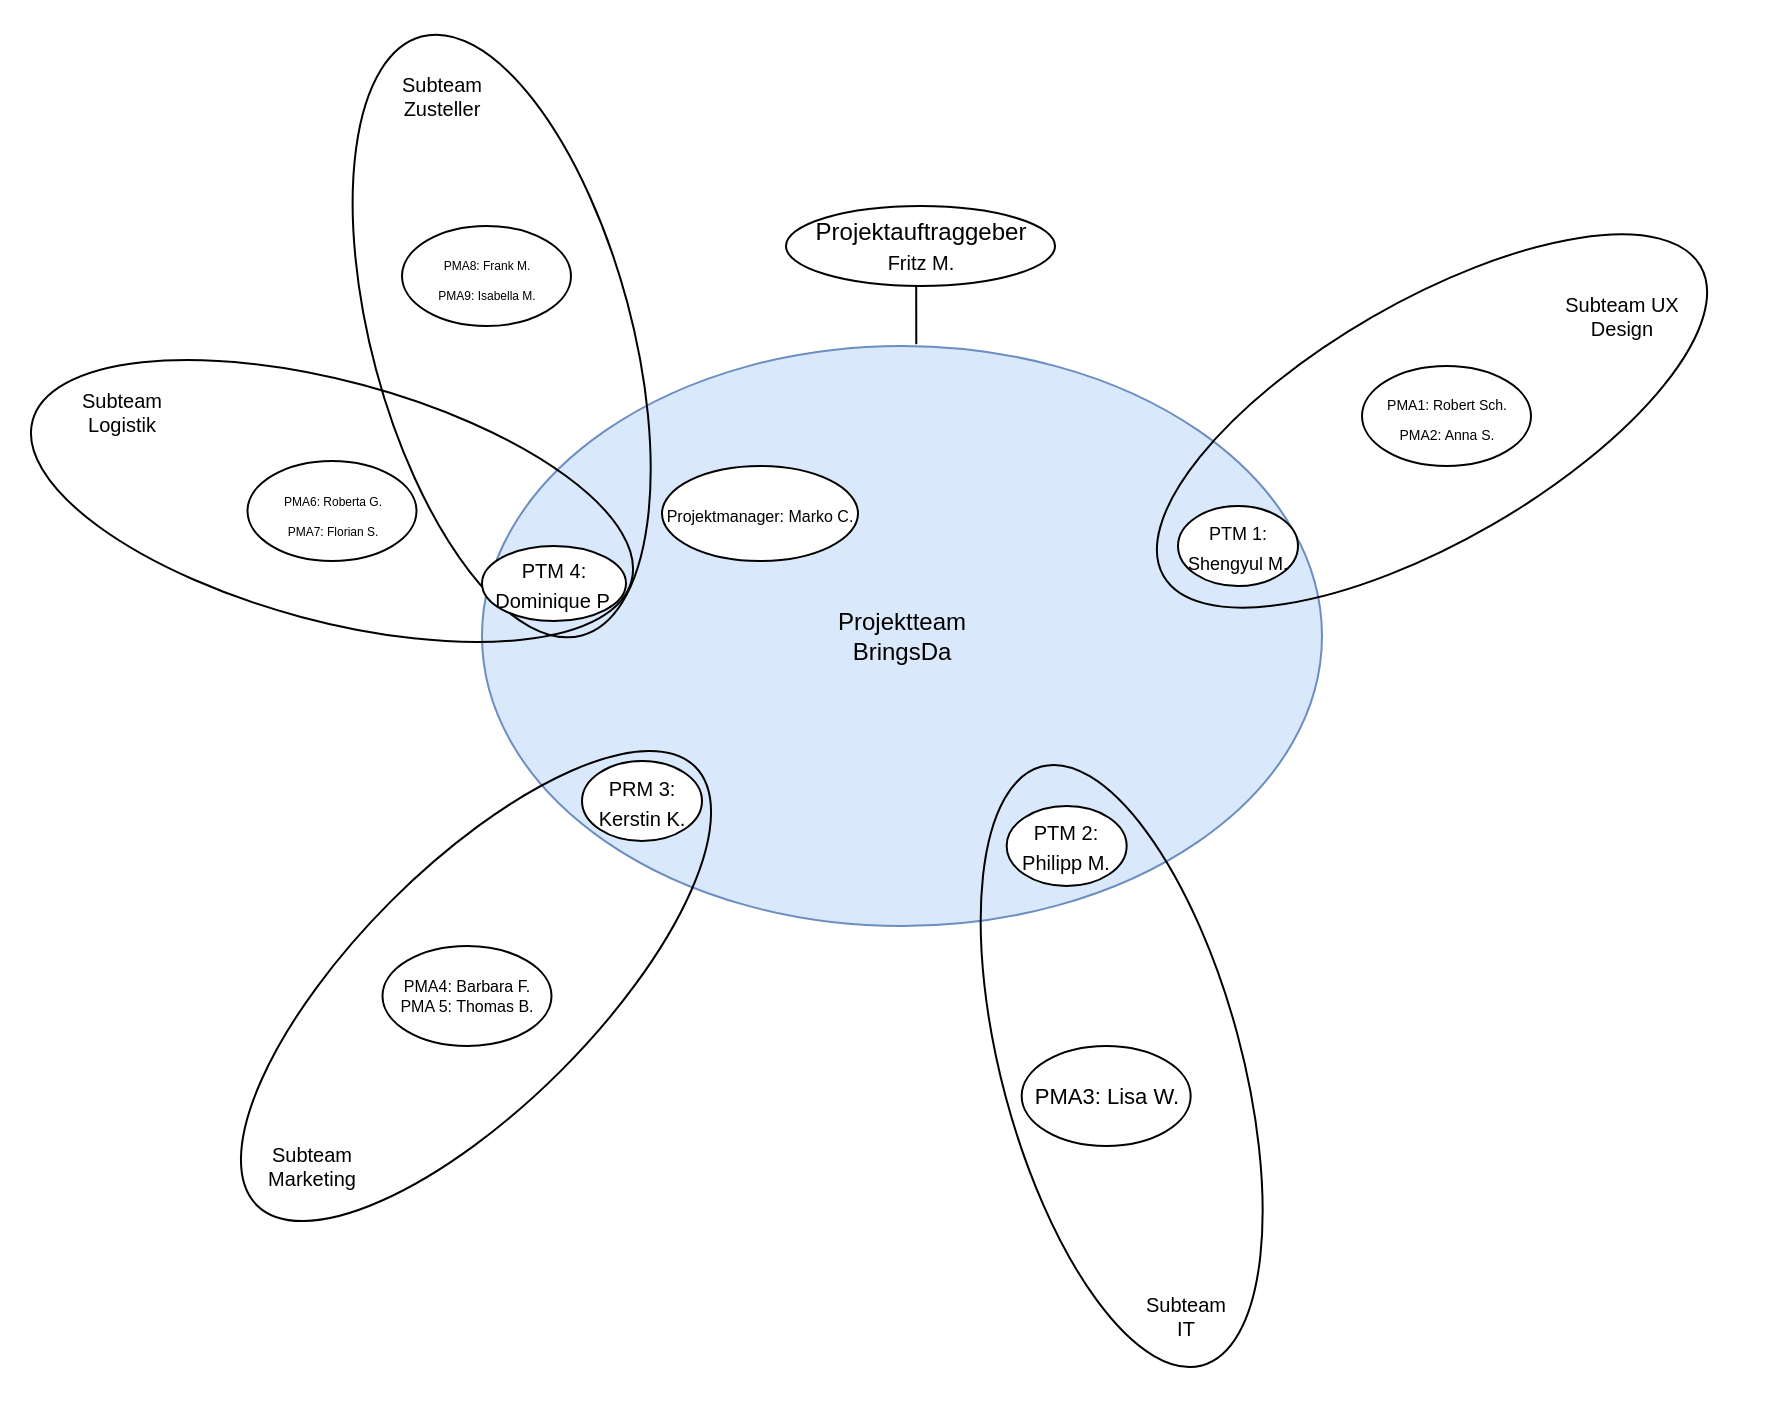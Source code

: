 <mxfile version="15.9.1" type="github">
  <diagram id="_76x9E-9HnuTFrB9pPS9" name="Page-1">
    <mxGraphModel dx="967" dy="1885" grid="1" gridSize="10" guides="1" tooltips="1" connect="1" arrows="1" fold="1" page="1" pageScale="1" pageWidth="900" pageHeight="200" math="0" shadow="0">
      <root>
        <mxCell id="0" />
        <mxCell id="1" parent="0" />
        <mxCell id="NJFJMfUyY4o7fM_dKvsl-1" value="Projektteam&lt;br&gt;BringsDa" style="ellipse;whiteSpace=wrap;html=1;fillColor=#dae8fc;strokeColor=#6c8ebf;" parent="1" vertex="1">
          <mxGeometry x="260" y="250" width="420" height="290" as="geometry" />
        </mxCell>
        <mxCell id="NJFJMfUyY4o7fM_dKvsl-32" value="" style="ellipse;whiteSpace=wrap;html=1;fontSize=10;fillColor=none;rotation=75;" parent="1" vertex="1">
          <mxGeometry x="114.83" y="180" width="310" height="130" as="geometry" />
        </mxCell>
        <mxCell id="NJFJMfUyY4o7fM_dKvsl-5" value="" style="ellipse;whiteSpace=wrap;html=1;fontSize=10;fillColor=none;rotation=-30;" parent="1" vertex="1">
          <mxGeometry x="580" y="227.5" width="310" height="120" as="geometry" />
        </mxCell>
        <mxCell id="NJFJMfUyY4o7fM_dKvsl-34" style="edgeStyle=orthogonalEdgeStyle;rounded=0;orthogonalLoop=1;jettySize=auto;html=1;exitX=0.5;exitY=1;exitDx=0;exitDy=0;entryX=0.517;entryY=-0.003;entryDx=0;entryDy=0;entryPerimeter=0;fontSize=7;endArrow=none;endFill=0;" parent="1" source="NJFJMfUyY4o7fM_dKvsl-2" target="NJFJMfUyY4o7fM_dKvsl-1" edge="1">
          <mxGeometry relative="1" as="geometry" />
        </mxCell>
        <mxCell id="NJFJMfUyY4o7fM_dKvsl-2" value="Projektauftraggeber&lt;br&gt;&lt;font style=&quot;font-size: 10px&quot;&gt;Fritz M.&lt;br&gt;&lt;/font&gt;" style="ellipse;whiteSpace=wrap;html=1;" parent="1" vertex="1">
          <mxGeometry x="412" y="180" width="134.5" height="40" as="geometry" />
        </mxCell>
        <mxCell id="NJFJMfUyY4o7fM_dKvsl-4" value="&lt;font style=&quot;font-size: 7px&quot;&gt;PMA1: Robert Sch.&lt;br&gt;PMA2: Anna S.&lt;br&gt;&lt;/font&gt;" style="ellipse;whiteSpace=wrap;html=1;strokeWidth=1;" parent="1" vertex="1">
          <mxGeometry x="700" y="260" width="84.5" height="50" as="geometry" />
        </mxCell>
        <mxCell id="NJFJMfUyY4o7fM_dKvsl-6" value="Subteam UX Design" style="text;html=1;strokeColor=none;fillColor=none;align=center;verticalAlign=middle;whiteSpace=wrap;rounded=0;fontSize=10;" parent="1" vertex="1">
          <mxGeometry x="800" y="220" width="60" height="30" as="geometry" />
        </mxCell>
        <mxCell id="NJFJMfUyY4o7fM_dKvsl-7" value="&lt;font style=&quot;font-size: 9px&quot;&gt;PTM 1: Shengyul M.&lt;br&gt;&lt;/font&gt;" style="ellipse;whiteSpace=wrap;html=1;strokeWidth=1;" parent="1" vertex="1">
          <mxGeometry x="608" y="330" width="60" height="40" as="geometry" />
        </mxCell>
        <mxCell id="NJFJMfUyY4o7fM_dKvsl-8" value="&lt;font style=&quot;font-size: 8px&quot;&gt;Projektmanager: Marko C.&lt;/font&gt;" style="ellipse;whiteSpace=wrap;html=1;strokeWidth=1;" parent="1" vertex="1">
          <mxGeometry x="350" y="310" width="98" height="47.5" as="geometry" />
        </mxCell>
        <mxCell id="NJFJMfUyY4o7fM_dKvsl-9" value="" style="ellipse;whiteSpace=wrap;html=1;fontSize=10;fillColor=none;rotation=75;" parent="1" vertex="1">
          <mxGeometry x="424.83" y="550" width="310" height="120" as="geometry" />
        </mxCell>
        <mxCell id="NJFJMfUyY4o7fM_dKvsl-10" value="&lt;font style=&quot;font-size: 11px&quot;&gt;PMA3: Lisa W.&lt;br&gt;&lt;/font&gt;" style="ellipse;whiteSpace=wrap;html=1;strokeWidth=1;" parent="1" vertex="1">
          <mxGeometry x="529.83" y="600" width="84.5" height="50" as="geometry" />
        </mxCell>
        <mxCell id="NJFJMfUyY4o7fM_dKvsl-11" value="Subteam &lt;br&gt;IT" style="text;html=1;strokeColor=none;fillColor=none;align=center;verticalAlign=middle;whiteSpace=wrap;rounded=0;fontSize=10;" parent="1" vertex="1">
          <mxGeometry x="582.33" y="720" width="60" height="30" as="geometry" />
        </mxCell>
        <mxCell id="NJFJMfUyY4o7fM_dKvsl-12" value="&lt;font style=&quot;font-size: 10px&quot;&gt;PTM 2: Philipp M.&lt;br&gt;&lt;/font&gt;" style="ellipse;whiteSpace=wrap;html=1;strokeWidth=1;" parent="1" vertex="1">
          <mxGeometry x="522.33" y="480" width="60" height="40" as="geometry" />
        </mxCell>
        <mxCell id="NJFJMfUyY4o7fM_dKvsl-14" value="" style="ellipse;whiteSpace=wrap;html=1;fontSize=10;fillColor=none;rotation=-225;" parent="1" vertex="1">
          <mxGeometry x="102" y="510" width="310" height="120" as="geometry" />
        </mxCell>
        <mxCell id="NJFJMfUyY4o7fM_dKvsl-15" value="&lt;div style=&quot;font-size: 8px&quot;&gt;&lt;font style=&quot;font-size: 8px&quot;&gt;PMA4: Barbara F.&lt;br&gt;&lt;/font&gt;&lt;/div&gt;&lt;div style=&quot;font-size: 8px&quot;&gt;&lt;font style=&quot;font-size: 8px&quot;&gt;PMA 5: Thomas B.&lt;br&gt;&lt;/font&gt;&lt;/div&gt;" style="ellipse;whiteSpace=wrap;html=1;strokeWidth=1;" parent="1" vertex="1">
          <mxGeometry x="210.25" y="550" width="84.5" height="50" as="geometry" />
        </mxCell>
        <mxCell id="NJFJMfUyY4o7fM_dKvsl-16" value="Subteam &lt;br&gt;Marketing" style="text;html=1;strokeColor=none;fillColor=none;align=center;verticalAlign=middle;whiteSpace=wrap;rounded=0;fontSize=10;" parent="1" vertex="1">
          <mxGeometry x="144.75" y="645" width="60" height="30" as="geometry" />
        </mxCell>
        <mxCell id="NJFJMfUyY4o7fM_dKvsl-17" value="&lt;font style=&quot;font-size: 10px&quot;&gt;PRM 3: Kerstin K.&lt;br&gt;&lt;/font&gt;" style="ellipse;whiteSpace=wrap;html=1;strokeWidth=1;" parent="1" vertex="1">
          <mxGeometry x="310" y="457.5" width="60" height="40" as="geometry" />
        </mxCell>
        <mxCell id="NJFJMfUyY4o7fM_dKvsl-21" value="" style="ellipse;whiteSpace=wrap;html=1;fontSize=10;fillColor=none;rotation=-165;" parent="1" vertex="1">
          <mxGeometry x="30" y="267.5" width="310" height="120" as="geometry" />
        </mxCell>
        <mxCell id="NJFJMfUyY4o7fM_dKvsl-22" value="&lt;font style=&quot;font-size: 6px&quot;&gt;PMA6: Roberta G.&lt;br&gt;&lt;/font&gt;&lt;div&gt;&lt;font style=&quot;font-size: 6px&quot;&gt;PMA7: Florian S.&lt;/font&gt;&lt;/div&gt;" style="ellipse;whiteSpace=wrap;html=1;strokeWidth=1;" parent="1" vertex="1">
          <mxGeometry x="142.75" y="307.5" width="84.5" height="50" as="geometry" />
        </mxCell>
        <mxCell id="NJFJMfUyY4o7fM_dKvsl-23" value="Subteam Logistik" style="text;html=1;strokeColor=none;fillColor=none;align=center;verticalAlign=middle;whiteSpace=wrap;rounded=0;fontSize=10;" parent="1" vertex="1">
          <mxGeometry x="50" y="267.5" width="60" height="30" as="geometry" />
        </mxCell>
        <mxCell id="NJFJMfUyY4o7fM_dKvsl-24" value="&lt;font style=&quot;font-size: 10px&quot;&gt;PTM 4: Dominique P.&lt;br&gt;&lt;/font&gt;" style="ellipse;whiteSpace=wrap;html=1;strokeWidth=1;" parent="1" vertex="1">
          <mxGeometry x="260" y="350" width="72" height="37.5" as="geometry" />
        </mxCell>
        <mxCell id="NJFJMfUyY4o7fM_dKvsl-35" value="Subteam Zusteller" style="text;html=1;strokeColor=none;fillColor=none;align=center;verticalAlign=middle;whiteSpace=wrap;rounded=0;fontSize=10;" parent="1" vertex="1">
          <mxGeometry x="210.25" y="110" width="60" height="30" as="geometry" />
        </mxCell>
        <mxCell id="NJFJMfUyY4o7fM_dKvsl-36" value="&lt;font style=&quot;font-size: 6px&quot;&gt;PMA8: Frank M.&lt;br&gt;PMA9: Isabella M.&lt;br&gt;&lt;/font&gt;" style="ellipse;whiteSpace=wrap;html=1;strokeWidth=1;" parent="1" vertex="1">
          <mxGeometry x="220" y="190" width="84.5" height="50" as="geometry" />
        </mxCell>
      </root>
    </mxGraphModel>
  </diagram>
</mxfile>
